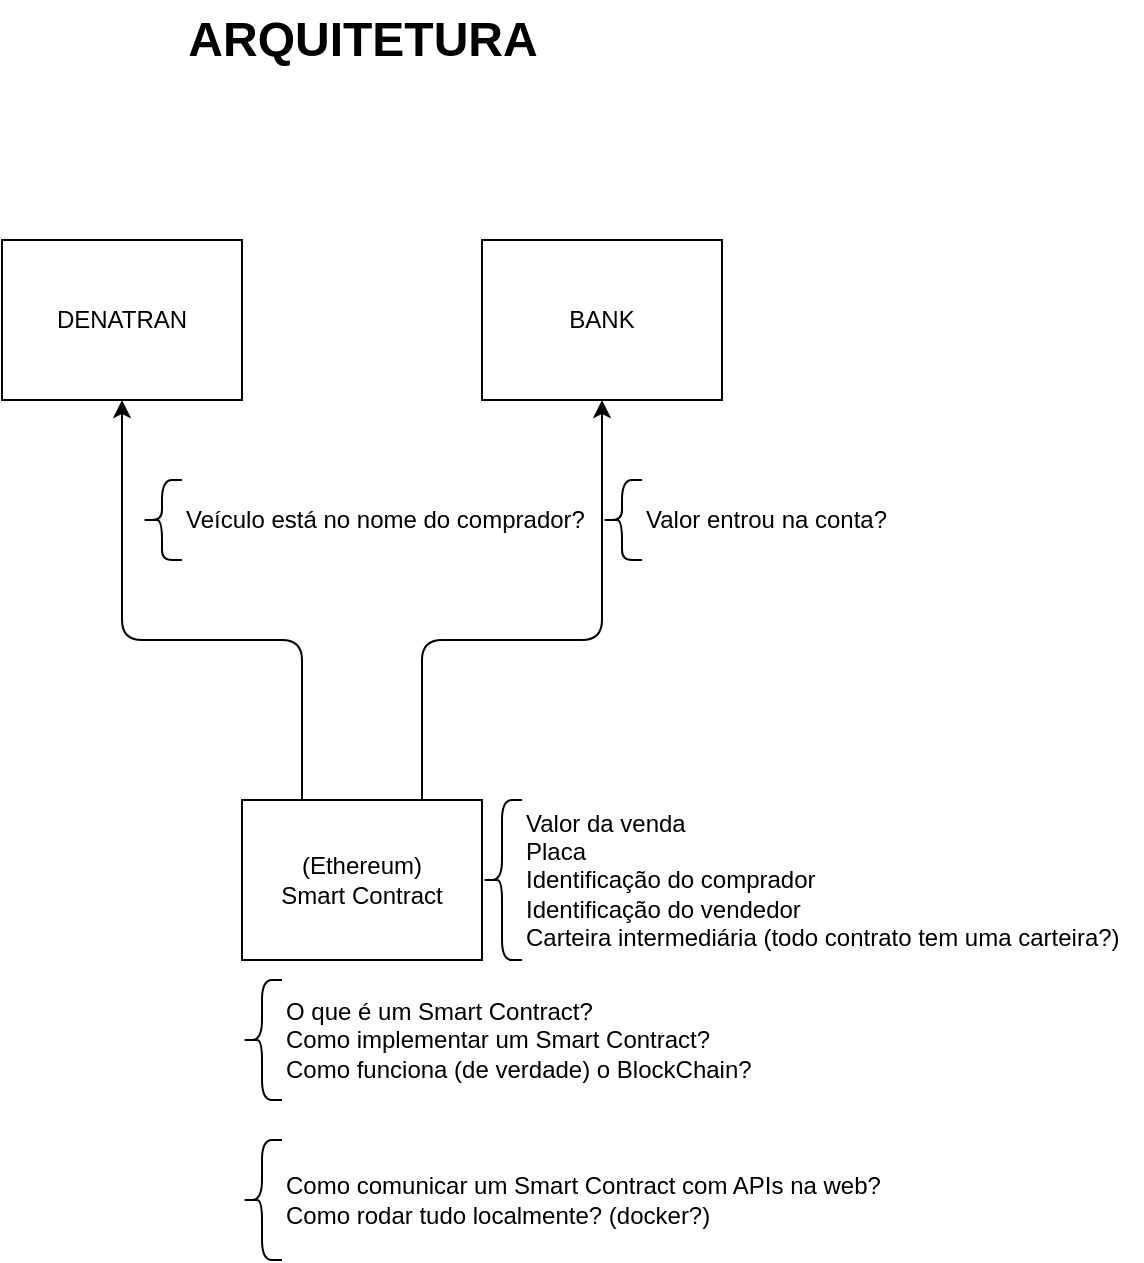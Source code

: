 <mxfile>
    <diagram id="G93KwJbUg20C8A9Ywj7L" name="Draft">
        <mxGraphModel dx="1181" dy="800" grid="1" gridSize="10" guides="1" tooltips="1" connect="1" arrows="1" fold="1" page="1" pageScale="1" pageWidth="827" pageHeight="1169" math="0" shadow="0">
            <root>
                <mxCell id="0"/>
                <mxCell id="1" parent="0"/>
                <mxCell id="2" value="(Ethereum)&lt;br&gt;Smart Contract" style="rounded=0;whiteSpace=wrap;html=1;" vertex="1" parent="1">
                    <mxGeometry x="320" y="440" width="120" height="80" as="geometry"/>
                </mxCell>
                <mxCell id="3" value="DENATRAN" style="rounded=0;whiteSpace=wrap;html=1;" vertex="1" parent="1">
                    <mxGeometry x="200" y="160" width="120" height="80" as="geometry"/>
                </mxCell>
                <mxCell id="4" value="BANK" style="rounded=0;whiteSpace=wrap;html=1;" vertex="1" parent="1">
                    <mxGeometry x="440" y="160" width="120" height="80" as="geometry"/>
                </mxCell>
                <mxCell id="7" value="" style="shape=curlyBracket;whiteSpace=wrap;html=1;rounded=1;" vertex="1" parent="1">
                    <mxGeometry x="320" y="530" width="20" height="60" as="geometry"/>
                </mxCell>
                <mxCell id="8" value="O que é um Smart Contract?&lt;br&gt;Como implementar um Smart Contract?&lt;br&gt;Como funciona (de verdade) o BlockChain?" style="text;html=1;align=left;verticalAlign=middle;resizable=0;points=[];autosize=1;strokeColor=none;fillColor=none;" vertex="1" parent="1">
                    <mxGeometry x="340" y="535" width="250" height="50" as="geometry"/>
                </mxCell>
                <mxCell id="9" value="" style="shape=curlyBracket;whiteSpace=wrap;html=1;rounded=1;" vertex="1" parent="1">
                    <mxGeometry x="320" y="610" width="20" height="60" as="geometry"/>
                </mxCell>
                <mxCell id="10" value="Como comunicar um Smart Contract com APIs na web?&lt;br&gt;Como rodar tudo localmente? (docker?)" style="text;html=1;align=left;verticalAlign=middle;resizable=0;points=[];autosize=1;strokeColor=none;fillColor=none;" vertex="1" parent="1">
                    <mxGeometry x="340" y="625" width="310" height="30" as="geometry"/>
                </mxCell>
                <mxCell id="13" value="" style="endArrow=classic;startArrow=none;html=1;entryX=0.5;entryY=1;entryDx=0;entryDy=0;exitX=0.25;exitY=0;exitDx=0;exitDy=0;startFill=0;" edge="1" parent="1" source="2" target="3">
                    <mxGeometry width="50" height="50" relative="1" as="geometry">
                        <mxPoint x="360" y="340" as="sourcePoint"/>
                        <mxPoint x="410" y="290" as="targetPoint"/>
                        <Array as="points">
                            <mxPoint x="350" y="360"/>
                            <mxPoint x="260" y="360"/>
                        </Array>
                    </mxGeometry>
                </mxCell>
                <mxCell id="17" value="" style="endArrow=classic;startArrow=none;html=1;entryX=0.5;entryY=1;entryDx=0;entryDy=0;exitX=0.75;exitY=0;exitDx=0;exitDy=0;startFill=0;" edge="1" parent="1" source="2" target="4">
                    <mxGeometry width="50" height="50" relative="1" as="geometry">
                        <mxPoint x="360" y="390" as="sourcePoint"/>
                        <mxPoint x="410" y="340" as="targetPoint"/>
                        <Array as="points">
                            <mxPoint x="410" y="360"/>
                            <mxPoint x="500" y="360"/>
                        </Array>
                    </mxGeometry>
                </mxCell>
                <mxCell id="18" value="" style="shape=curlyBracket;whiteSpace=wrap;html=1;rounded=1;" vertex="1" parent="1">
                    <mxGeometry x="500" y="280" width="20" height="40" as="geometry"/>
                </mxCell>
                <mxCell id="19" value="Valor entrou na conta?" style="text;html=1;align=left;verticalAlign=middle;resizable=0;points=[];autosize=1;strokeColor=none;fillColor=none;" vertex="1" parent="1">
                    <mxGeometry x="520" y="290" width="140" height="20" as="geometry"/>
                </mxCell>
                <mxCell id="20" value="" style="shape=curlyBracket;whiteSpace=wrap;html=1;rounded=1;" vertex="1" parent="1">
                    <mxGeometry x="270" y="280" width="20" height="40" as="geometry"/>
                </mxCell>
                <mxCell id="21" value="Veículo está no nome do comprador?" style="text;html=1;align=left;verticalAlign=middle;resizable=0;points=[];autosize=1;strokeColor=none;fillColor=none;" vertex="1" parent="1">
                    <mxGeometry x="290" y="290" width="210" height="20" as="geometry"/>
                </mxCell>
                <mxCell id="22" value="" style="shape=curlyBracket;whiteSpace=wrap;html=1;rounded=1;" vertex="1" parent="1">
                    <mxGeometry x="440" y="440" width="20" height="80" as="geometry"/>
                </mxCell>
                <mxCell id="24" value="&lt;div&gt;&lt;span&gt;Valor da venda&lt;/span&gt;&lt;/div&gt;&lt;div&gt;&lt;span&gt;Placa&lt;/span&gt;&lt;/div&gt;&lt;div&gt;&lt;span&gt;Identificação do comprador&lt;/span&gt;&lt;/div&gt;&lt;div&gt;&lt;span&gt;Identificação do vendedor&lt;/span&gt;&lt;/div&gt;&lt;div&gt;&lt;span&gt;Carteira intermediária (todo contrato tem uma carteira?)&lt;/span&gt;&lt;/div&gt;" style="text;html=1;align=left;verticalAlign=middle;resizable=0;points=[];autosize=1;strokeColor=none;fillColor=none;" vertex="1" parent="1">
                    <mxGeometry x="460" y="440" width="310" height="80" as="geometry"/>
                </mxCell>
                <mxCell id="r2UnAUZaFZB78COI0E9--24" value="ARQUITETURA" style="text;strokeColor=none;fillColor=none;html=1;fontSize=24;fontStyle=1;verticalAlign=middle;align=center;" vertex="1" parent="1">
                    <mxGeometry x="330" y="40" width="100" height="40" as="geometry"/>
                </mxCell>
            </root>
        </mxGraphModel>
    </diagram>
    <diagram id="IVPt4wAUyyiLJ2RPFlHK" name="Schedule">
        <mxGraphModel dx="1243" dy="699" grid="1" gridSize="10" guides="1" tooltips="1" connect="1" arrows="1" fold="1" page="1" pageScale="1" pageWidth="827" pageHeight="1169" math="0" shadow="0">
            <root>
                <mxCell id="sdK_GgQ5e2t9pM_EpbZv-0"/>
                <mxCell id="sdK_GgQ5e2t9pM_EpbZv-1" parent="sdK_GgQ5e2t9pM_EpbZv-0"/>
                <mxCell id="sdK_GgQ5e2t9pM_EpbZv-2" value="08/07/2022&lt;br&gt;Fim 1° Período" style="rounded=0;whiteSpace=wrap;html=1;" vertex="1" parent="sdK_GgQ5e2t9pM_EpbZv-1">
                    <mxGeometry x="144" y="100" width="120" height="60" as="geometry"/>
                </mxCell>
                <mxCell id="sdK_GgQ5e2t9pM_EpbZv-3" value="31/10/2022&lt;br&gt;TCC Apresentado" style="rounded=0;whiteSpace=wrap;html=1;" vertex="1" parent="sdK_GgQ5e2t9pM_EpbZv-1">
                    <mxGeometry x="504" y="100" width="120" height="60" as="geometry"/>
                </mxCell>
                <mxCell id="sdK_GgQ5e2t9pM_EpbZv-4" value="Junho" style="rounded=0;whiteSpace=wrap;html=1;" vertex="1" parent="sdK_GgQ5e2t9pM_EpbZv-1">
                    <mxGeometry x="24" y="40" width="120" height="60" as="geometry"/>
                </mxCell>
                <mxCell id="sdK_GgQ5e2t9pM_EpbZv-5" value="Agosto" style="rounded=0;whiteSpace=wrap;html=1;" vertex="1" parent="sdK_GgQ5e2t9pM_EpbZv-1">
                    <mxGeometry x="264" y="40" width="120" height="60" as="geometry"/>
                </mxCell>
                <mxCell id="sdK_GgQ5e2t9pM_EpbZv-6" value="Julho" style="rounded=0;whiteSpace=wrap;html=1;" vertex="1" parent="sdK_GgQ5e2t9pM_EpbZv-1">
                    <mxGeometry x="144" y="40" width="120" height="60" as="geometry"/>
                </mxCell>
                <mxCell id="sdK_GgQ5e2t9pM_EpbZv-8" value="Novembro" style="rounded=0;whiteSpace=wrap;html=1;" vertex="1" parent="sdK_GgQ5e2t9pM_EpbZv-1">
                    <mxGeometry x="624" y="40" width="120" height="60" as="geometry"/>
                </mxCell>
                <mxCell id="sdK_GgQ5e2t9pM_EpbZv-9" value="Outubro" style="rounded=0;whiteSpace=wrap;html=1;" vertex="1" parent="sdK_GgQ5e2t9pM_EpbZv-1">
                    <mxGeometry x="504" y="40" width="120" height="60" as="geometry"/>
                </mxCell>
                <mxCell id="sdK_GgQ5e2t9pM_EpbZv-10" value="Setembro" style="rounded=0;whiteSpace=wrap;html=1;" vertex="1" parent="sdK_GgQ5e2t9pM_EpbZv-1">
                    <mxGeometry x="384" y="40" width="120" height="60" as="geometry"/>
                </mxCell>
                <mxCell id="sdK_GgQ5e2t9pM_EpbZv-11" value="Título&lt;br&gt;Resumo&lt;br&gt;Introdução&lt;br&gt;Objetivos&lt;br&gt;Referencial Teórico&lt;br&gt;Metodologia&lt;br&gt;Cronograma" style="rounded=0;whiteSpace=wrap;html=1;align=center;" vertex="1" parent="sdK_GgQ5e2t9pM_EpbZv-1">
                    <mxGeometry x="24" y="240" width="240" height="120" as="geometry"/>
                </mxCell>
                <mxCell id="sdK_GgQ5e2t9pM_EpbZv-12" value="Desenvolvimento&lt;br&gt;Resultados&lt;br&gt;Conclusão" style="rounded=0;whiteSpace=wrap;html=1;align=center;" vertex="1" parent="sdK_GgQ5e2t9pM_EpbZv-1">
                    <mxGeometry x="264" y="240" width="360" height="120" as="geometry"/>
                </mxCell>
                <mxCell id="sdK_GgQ5e2t9pM_EpbZv-13" value="" style="shape=curlyBracket;whiteSpace=wrap;html=1;rounded=1;size=0.5;rotation=90;" vertex="1" parent="sdK_GgQ5e2t9pM_EpbZv-1">
                    <mxGeometry x="374" y="-130" width="20" height="720" as="geometry"/>
                </mxCell>
                <mxCell id="sdK_GgQ5e2t9pM_EpbZv-15" value="Texto" style="text;html=1;align=center;verticalAlign=middle;resizable=0;points=[];autosize=1;strokeColor=none;fillColor=none;" vertex="1" parent="sdK_GgQ5e2t9pM_EpbZv-1">
                    <mxGeometry x="364" y="200" width="40" height="20" as="geometry"/>
                </mxCell>
                <mxCell id="sdK_GgQ5e2t9pM_EpbZv-18" value="" style="shape=curlyBracket;whiteSpace=wrap;html=1;rounded=1;size=0.5;rotation=90;" vertex="1" parent="sdK_GgQ5e2t9pM_EpbZv-1">
                    <mxGeometry x="254" y="190" width="20" height="480" as="geometry"/>
                </mxCell>
                <mxCell id="sdK_GgQ5e2t9pM_EpbZv-19" value="Desenvolvimento" style="text;html=1;align=center;verticalAlign=middle;resizable=0;points=[];autosize=1;strokeColor=none;fillColor=none;" vertex="1" parent="sdK_GgQ5e2t9pM_EpbZv-1">
                    <mxGeometry x="209" y="400" width="110" height="20" as="geometry"/>
                </mxCell>
                <mxCell id="sdK_GgQ5e2t9pM_EpbZv-20" value="Dez." style="rounded=0;whiteSpace=wrap;html=1;" vertex="1" parent="sdK_GgQ5e2t9pM_EpbZv-1">
                    <mxGeometry x="744" y="40" width="60" height="60" as="geometry"/>
                </mxCell>
                <mxCell id="sdK_GgQ5e2t9pM_EpbZv-21" value="Correções e entrega" style="rounded=0;whiteSpace=wrap;html=1;" vertex="1" parent="sdK_GgQ5e2t9pM_EpbZv-1">
                    <mxGeometry x="624" y="240" width="120" height="120" as="geometry"/>
                </mxCell>
                <mxCell id="sdK_GgQ5e2t9pM_EpbZv-22" value="ADEUS" style="rounded=0;whiteSpace=wrap;html=1;" vertex="1" parent="sdK_GgQ5e2t9pM_EpbZv-1">
                    <mxGeometry x="744" y="100" width="60" height="500" as="geometry"/>
                </mxCell>
                <mxCell id="sdK_GgQ5e2t9pM_EpbZv-23" value="CRONOGRAMA" style="text;strokeColor=none;fillColor=none;html=1;fontSize=24;fontStyle=1;verticalAlign=middle;align=center;" vertex="1" parent="sdK_GgQ5e2t9pM_EpbZv-1">
                    <mxGeometry x="10" width="810" height="40" as="geometry"/>
                </mxCell>
                <mxCell id="gQL0RmGAYjA5vWmPhNiC-1" value="S. Contract&lt;br&gt;Hello World" style="rounded=0;whiteSpace=wrap;html=1;fontFamily=Helvetica;" vertex="1" parent="sdK_GgQ5e2t9pM_EpbZv-1">
                    <mxGeometry x="24" y="440" width="80" height="60" as="geometry"/>
                </mxCell>
                <mxCell id="gQL0RmGAYjA5vWmPhNiC-2" value="S. Contract&lt;br&gt;c/ ChainLink" style="rounded=0;whiteSpace=wrap;html=1;fontFamily=Helvetica;" vertex="1" parent="sdK_GgQ5e2t9pM_EpbZv-1">
                    <mxGeometry x="104" y="440" width="80" height="60" as="geometry"/>
                </mxCell>
                <mxCell id="gQL0RmGAYjA5vWmPhNiC-3" value="GSC" style="rounded=0;whiteSpace=wrap;html=1;fontFamily=Helvetica;" vertex="1" parent="sdK_GgQ5e2t9pM_EpbZv-1">
                    <mxGeometry x="184" y="440" width="80" height="60" as="geometry"/>
                </mxCell>
                <mxCell id="gQL0RmGAYjA5vWmPhNiC-4" value="FAKE API DENATRAN&lt;br&gt;MOCK" style="rounded=0;whiteSpace=wrap;html=1;fontFamily=Helvetica;" vertex="1" parent="sdK_GgQ5e2t9pM_EpbZv-1">
                    <mxGeometry x="104" y="500" width="80" height="60" as="geometry"/>
                </mxCell>
                <mxCell id="gQL0RmGAYjA5vWmPhNiC-5" value="API GSC" style="rounded=0;whiteSpace=wrap;html=1;fontFamily=Helvetica;" vertex="1" parent="sdK_GgQ5e2t9pM_EpbZv-1">
                    <mxGeometry x="264" y="440" width="80" height="60" as="geometry"/>
                </mxCell>
                <mxCell id="gQL0RmGAYjA5vWmPhNiC-6" value="BD GSC" style="rounded=0;whiteSpace=wrap;html=1;fontFamily=Helvetica;" vertex="1" parent="sdK_GgQ5e2t9pM_EpbZv-1">
                    <mxGeometry x="264" y="500" width="80" height="60" as="geometry"/>
                </mxCell>
                <mxCell id="gQL0RmGAYjA5vWmPhNiC-8" value="FAKE API DENATRAN" style="rounded=0;whiteSpace=wrap;html=1;fontFamily=Helvetica;" vertex="1" parent="sdK_GgQ5e2t9pM_EpbZv-1">
                    <mxGeometry x="344" y="440" width="80" height="60" as="geometry"/>
                </mxCell>
                <mxCell id="gQL0RmGAYjA5vWmPhNiC-9" value="BD FAKE API DENATRAN" style="rounded=0;whiteSpace=wrap;html=1;fontFamily=Helvetica;" vertex="1" parent="sdK_GgQ5e2t9pM_EpbZv-1">
                    <mxGeometry x="344" y="500" width="80" height="60" as="geometry"/>
                </mxCell>
                <mxCell id="gQL0RmGAYjA5vWmPhNiC-10" value="Web App GSC" style="rounded=0;whiteSpace=wrap;html=1;fontFamily=Helvetica;" vertex="1" parent="sdK_GgQ5e2t9pM_EpbZv-1">
                    <mxGeometry x="424" y="440" width="80" height="60" as="geometry"/>
                </mxCell>
            </root>
        </mxGraphModel>
    </diagram>
    <diagram id="pdYdb7uIE1PNASePe-Tf" name="Architecture">
        <mxGraphModel dx="1181" dy="664" grid="1" gridSize="10" guides="1" tooltips="1" connect="1" arrows="1" fold="1" page="1" pageScale="1" pageWidth="827" pageHeight="1169" math="0" shadow="0">
            <root>
                <mxCell id="kSwMM-WhgLOKoG15LnSx-0"/>
                <mxCell id="kSwMM-WhgLOKoG15LnSx-1" parent="kSwMM-WhgLOKoG15LnSx-0"/>
                <mxCell id="kSwMM-WhgLOKoG15LnSx-8" value="ETH Local Network" style="rounded=0;whiteSpace=wrap;html=1;" vertex="1" parent="kSwMM-WhgLOKoG15LnSx-1">
                    <mxGeometry x="160" y="400" width="120" height="60" as="geometry"/>
                </mxCell>
                <mxCell id="7U68anKTgkwLWAo8QUlw-4" style="edgeStyle=none;html=1;exitX=0.75;exitY=1;exitDx=0;exitDy=0;entryX=0;entryY=0.5;entryDx=0;entryDy=0;fontFamily=Helvetica;startArrow=none;startFill=0;" edge="1" parent="kSwMM-WhgLOKoG15LnSx-1" source="kSwMM-WhgLOKoG15LnSx-9" target="7U68anKTgkwLWAo8QUlw-3">
                    <mxGeometry relative="1" as="geometry">
                        <Array as="points">
                            <mxPoint x="429" y="430"/>
                        </Array>
                    </mxGeometry>
                </mxCell>
                <mxCell id="kSwMM-WhgLOKoG15LnSx-9" value="API" style="rounded=0;whiteSpace=wrap;html=1;" vertex="1" parent="kSwMM-WhgLOKoG15LnSx-1">
                    <mxGeometry x="339" y="260" width="120" height="60" as="geometry"/>
                </mxCell>
                <mxCell id="kSwMM-WhgLOKoG15LnSx-10" value="SCG Web App" style="rounded=0;whiteSpace=wrap;html=1;" vertex="1" parent="kSwMM-WhgLOKoG15LnSx-1">
                    <mxGeometry x="99" y="140" width="120" height="60" as="geometry"/>
                </mxCell>
                <mxCell id="7U68anKTgkwLWAo8QUlw-9" style="edgeStyle=none;html=1;exitX=0.25;exitY=0;exitDx=0;exitDy=0;entryX=0.1;entryY=0.5;entryDx=0;entryDy=0;entryPerimeter=0;fontFamily=Helvetica;startArrow=none;startFill=0;endArrow=none;endFill=0;" edge="1" parent="kSwMM-WhgLOKoG15LnSx-1" source="kSwMM-WhgLOKoG15LnSx-11" target="7U68anKTgkwLWAo8QUlw-7">
                    <mxGeometry relative="1" as="geometry">
                        <Array as="points">
                            <mxPoint x="590" y="540"/>
                        </Array>
                    </mxGeometry>
                </mxCell>
                <mxCell id="kSwMM-WhgLOKoG15LnSx-11" value="DENATRAN FAKE API" style="rounded=0;whiteSpace=wrap;html=1;" vertex="1" parent="kSwMM-WhgLOKoG15LnSx-1">
                    <mxGeometry x="560" y="580" width="120" height="60" as="geometry"/>
                </mxCell>
                <mxCell id="7U68anKTgkwLWAo8QUlw-13" style="edgeStyle=none;html=1;exitX=0.5;exitY=1;exitDx=0;exitDy=0;entryX=0.5;entryY=0;entryDx=0;entryDy=0;fontFamily=Helvetica;startArrow=none;startFill=0;endArrow=classic;endFill=1;" edge="1" parent="kSwMM-WhgLOKoG15LnSx-1" source="kSwMM-WhgLOKoG15LnSx-14" target="7U68anKTgkwLWAo8QUlw-11">
                    <mxGeometry relative="1" as="geometry"/>
                </mxCell>
                <mxCell id="7U68anKTgkwLWAo8QUlw-14" style="edgeStyle=none;html=1;exitX=0.75;exitY=1;exitDx=0;exitDy=0;entryX=0.5;entryY=0;entryDx=0;entryDy=0;fontFamily=Helvetica;startArrow=none;startFill=0;endArrow=classic;endFill=1;" edge="1" parent="kSwMM-WhgLOKoG15LnSx-1" source="kSwMM-WhgLOKoG15LnSx-14" target="7U68anKTgkwLWAo8QUlw-12">
                    <mxGeometry relative="1" as="geometry">
                        <Array as="points">
                            <mxPoint x="309" y="670"/>
                            <mxPoint x="379" y="670"/>
                        </Array>
                    </mxGeometry>
                </mxCell>
                <mxCell id="7U68anKTgkwLWAo8QUlw-23" style="edgeStyle=none;html=1;exitX=1;exitY=0.5;exitDx=0;exitDy=0;entryX=0;entryY=0.5;entryDx=0;entryDy=0;fontFamily=Helvetica;startArrow=none;startFill=0;endArrow=classic;endFill=1;" edge="1" parent="kSwMM-WhgLOKoG15LnSx-1" source="kSwMM-WhgLOKoG15LnSx-14" target="7U68anKTgkwLWAo8QUlw-22">
                    <mxGeometry relative="1" as="geometry"/>
                </mxCell>
                <mxCell id="kSwMM-WhgLOKoG15LnSx-14" value="Smart Contract" style="rounded=0;whiteSpace=wrap;html=1;" vertex="1" parent="kSwMM-WhgLOKoG15LnSx-1">
                    <mxGeometry x="219" y="580" width="120" height="60" as="geometry"/>
                </mxCell>
                <mxCell id="kSwMM-WhgLOKoG15LnSx-15" value="Smart Contract Wallet" style="rounded=0;whiteSpace=wrap;html=1;" vertex="1" parent="kSwMM-WhgLOKoG15LnSx-1">
                    <mxGeometry x="139" y="700" width="80" height="60" as="geometry"/>
                </mxCell>
                <mxCell id="kSwMM-WhgLOKoG15LnSx-16" value="" style="endArrow=classic;html=1;exitX=1;exitY=0.5;exitDx=0;exitDy=0;entryX=0;entryY=0.5;entryDx=0;entryDy=0;entryPerimeter=0;" edge="1" parent="kSwMM-WhgLOKoG15LnSx-1" source="kSwMM-WhgLOKoG15LnSx-9" target="7U68anKTgkwLWAo8QUlw-21">
                    <mxGeometry width="50" height="50" relative="1" as="geometry">
                        <mxPoint x="539" y="400" as="sourcePoint"/>
                        <mxPoint x="659" y="290.0" as="targetPoint"/>
                    </mxGeometry>
                </mxCell>
                <mxCell id="kSwMM-WhgLOKoG15LnSx-17" value="" style="endArrow=classic;html=1;exitX=0.5;exitY=1;exitDx=0;exitDy=0;entryX=0;entryY=0.5;entryDx=0;entryDy=0;" edge="1" parent="kSwMM-WhgLOKoG15LnSx-1" source="kSwMM-WhgLOKoG15LnSx-10" target="kSwMM-WhgLOKoG15LnSx-9">
                    <mxGeometry width="50" height="50" relative="1" as="geometry">
                        <mxPoint x="389" y="390" as="sourcePoint"/>
                        <mxPoint x="439" y="340" as="targetPoint"/>
                        <Array as="points">
                            <mxPoint x="159" y="290"/>
                        </Array>
                    </mxGeometry>
                </mxCell>
                <mxCell id="kSwMM-WhgLOKoG15LnSx-18" value="" style="endArrow=classic;html=1;exitX=0.25;exitY=1;exitDx=0;exitDy=0;entryX=1;entryY=0.5;entryDx=0;entryDy=0;" edge="1" parent="kSwMM-WhgLOKoG15LnSx-1" source="kSwMM-WhgLOKoG15LnSx-9" target="kSwMM-WhgLOKoG15LnSx-8">
                    <mxGeometry width="50" height="50" relative="1" as="geometry">
                        <mxPoint x="469" y="250" as="sourcePoint"/>
                        <mxPoint x="519" y="200" as="targetPoint"/>
                        <Array as="points">
                            <mxPoint x="369" y="430"/>
                        </Array>
                    </mxGeometry>
                </mxCell>
                <mxCell id="kSwMM-WhgLOKoG15LnSx-19" value="publish&lt;br&gt;contract&lt;br&gt;on network" style="text;html=1;align=center;verticalAlign=middle;resizable=0;points=[];autosize=1;strokeColor=none;fillColor=none;" vertex="1" parent="kSwMM-WhgLOKoG15LnSx-1">
                    <mxGeometry x="300" y="340" width="70" height="50" as="geometry"/>
                </mxCell>
                <mxCell id="kSwMM-WhgLOKoG15LnSx-20" value="" style="shape=curlyBracket;whiteSpace=wrap;html=1;rounded=1;" vertex="1" parent="kSwMM-WhgLOKoG15LnSx-1">
                    <mxGeometry x="384" y="120" width="20" height="120" as="geometry"/>
                </mxCell>
                <mxCell id="kSwMM-WhgLOKoG15LnSx-22" value="&lt;font face=&quot;Courier New&quot;&gt;GET&amp;nbsp; /contracts&lt;br&gt;GET&amp;nbsp; /contract&lt;br&gt;POST /contract&lt;br&gt;POST /contract/publish {contract_id }&lt;br&gt;&lt;/font&gt;&lt;span style=&quot;font-family: &amp;#34;courier new&amp;#34;&quot;&gt;POST /login&lt;/span&gt;&lt;font face=&quot;Courier New&quot;&gt;&lt;br&gt;POST /user&lt;br&gt;GET&amp;nbsp; /user&lt;/font&gt;&lt;font face=&quot;Courier New&quot;&gt;&lt;br&gt;&lt;/font&gt;" style="text;html=1;strokeColor=none;fillColor=none;align=left;verticalAlign=middle;whiteSpace=wrap;rounded=0;" vertex="1" parent="kSwMM-WhgLOKoG15LnSx-1">
                    <mxGeometry x="404" y="120" width="405" height="120" as="geometry"/>
                </mxCell>
                <mxCell id="kSwMM-WhgLOKoG15LnSx-24" value="" style="endArrow=none;html=1;exitX=0.25;exitY=0;exitDx=0;exitDy=0;entryX=0.1;entryY=0.5;entryDx=0;entryDy=0;entryPerimeter=0;" edge="1" parent="kSwMM-WhgLOKoG15LnSx-1" source="kSwMM-WhgLOKoG15LnSx-9" target="kSwMM-WhgLOKoG15LnSx-20">
                    <mxGeometry width="50" height="50" relative="1" as="geometry">
                        <mxPoint x="259" y="205" as="sourcePoint"/>
                        <mxPoint x="309" y="155" as="targetPoint"/>
                        <Array as="points">
                            <mxPoint x="369" y="180"/>
                        </Array>
                    </mxGeometry>
                </mxCell>
                <mxCell id="7U68anKTgkwLWAo8QUlw-0" value="" style="shape=curlyBracket;whiteSpace=wrap;html=1;rounded=1;" vertex="1" parent="kSwMM-WhgLOKoG15LnSx-1">
                    <mxGeometry x="729" y="260" width="20" height="60" as="geometry"/>
                </mxCell>
                <mxCell id="7U68anKTgkwLWAo8QUlw-1" value="- users&lt;br&gt;- contracts" style="text;html=1;strokeColor=none;fillColor=none;align=left;verticalAlign=middle;whiteSpace=wrap;rounded=0;" vertex="1" parent="kSwMM-WhgLOKoG15LnSx-1">
                    <mxGeometry x="749" y="260" width="60" height="60" as="geometry"/>
                </mxCell>
                <mxCell id="7U68anKTgkwLWAo8QUlw-3" value="Smart Contract&lt;br&gt;Generator Module" style="rounded=0;whiteSpace=wrap;html=1;fontFamily=Helvetica;" vertex="1" parent="kSwMM-WhgLOKoG15LnSx-1">
                    <mxGeometry x="520" y="400" width="120" height="60" as="geometry"/>
                </mxCell>
                <mxCell id="7U68anKTgkwLWAo8QUlw-5" value="generate a&lt;br&gt;contract" style="text;html=1;align=center;verticalAlign=middle;resizable=0;points=[];autosize=1;strokeColor=none;fillColor=none;" vertex="1" parent="kSwMM-WhgLOKoG15LnSx-1">
                    <mxGeometry x="430" y="350" width="70" height="30" as="geometry"/>
                </mxCell>
                <mxCell id="7U68anKTgkwLWAo8QUlw-7" value="" style="shape=curlyBracket;whiteSpace=wrap;html=1;rounded=1;fontFamily=Helvetica;" vertex="1" parent="kSwMM-WhgLOKoG15LnSx-1">
                    <mxGeometry x="605" y="520" width="20" height="40" as="geometry"/>
                </mxCell>
                <mxCell id="7U68anKTgkwLWAo8QUlw-8" value="GET /vehicle/:plate" style="text;html=1;strokeColor=none;fillColor=none;align=left;verticalAlign=middle;whiteSpace=wrap;rounded=0;fontFamily=Helvetica;" vertex="1" parent="kSwMM-WhgLOKoG15LnSx-1">
                    <mxGeometry x="625" y="520" width="150" height="40" as="geometry"/>
                </mxCell>
                <mxCell id="7U68anKTgkwLWAo8QUlw-10" value="" style="endArrow=classic;html=1;fontFamily=Helvetica;exitX=0.25;exitY=1;exitDx=0;exitDy=0;entryX=0.5;entryY=0;entryDx=0;entryDy=0;" edge="1" parent="kSwMM-WhgLOKoG15LnSx-1" source="kSwMM-WhgLOKoG15LnSx-14" target="kSwMM-WhgLOKoG15LnSx-15">
                    <mxGeometry width="50" height="50" relative="1" as="geometry">
                        <mxPoint x="359" y="630" as="sourcePoint"/>
                        <mxPoint x="409" y="580" as="targetPoint"/>
                        <Array as="points">
                            <mxPoint x="249" y="670"/>
                            <mxPoint x="179" y="670"/>
                        </Array>
                    </mxGeometry>
                </mxCell>
                <mxCell id="7U68anKTgkwLWAo8QUlw-11" value="Refund&lt;br&gt;Wallet" style="rounded=0;whiteSpace=wrap;html=1;" vertex="1" parent="kSwMM-WhgLOKoG15LnSx-1">
                    <mxGeometry x="239" y="700" width="80" height="60" as="geometry"/>
                </mxCell>
                <mxCell id="7U68anKTgkwLWAo8QUlw-12" value="Destiny&lt;br&gt;Wallet" style="rounded=0;whiteSpace=wrap;html=1;" vertex="1" parent="kSwMM-WhgLOKoG15LnSx-1">
                    <mxGeometry x="339" y="700" width="80" height="60" as="geometry"/>
                </mxCell>
                <mxCell id="7U68anKTgkwLWAo8QUlw-16" value="generate contracts" style="text;html=1;strokeColor=none;fillColor=none;align=center;verticalAlign=middle;whiteSpace=wrap;rounded=0;fontFamily=Helvetica;" vertex="1" parent="kSwMM-WhgLOKoG15LnSx-1">
                    <mxGeometry x="520" y="460" width="120" height="20" as="geometry"/>
                </mxCell>
                <mxCell id="7U68anKTgkwLWAo8QUlw-17" value="run contracts" style="text;html=1;strokeColor=none;fillColor=none;align=center;verticalAlign=middle;whiteSpace=wrap;rounded=0;fontFamily=Helvetica;" vertex="1" parent="kSwMM-WhgLOKoG15LnSx-1">
                    <mxGeometry x="160" y="460" width="120" height="20" as="geometry"/>
                </mxCell>
                <mxCell id="7U68anKTgkwLWAo8QUlw-20" style="edgeStyle=none;html=1;exitX=0.9;exitY=0.5;exitDx=0;exitDy=0;exitPerimeter=0;entryX=0;entryY=0.5;entryDx=0;entryDy=0;fontFamily=Helvetica;startArrow=none;startFill=0;endArrow=classic;endFill=1;" edge="1" parent="kSwMM-WhgLOKoG15LnSx-1" source="7U68anKTgkwLWAo8QUlw-18" target="kSwMM-WhgLOKoG15LnSx-10">
                    <mxGeometry relative="1" as="geometry"/>
                </mxCell>
                <mxCell id="7U68anKTgkwLWAo8QUlw-18" value="" style="shape=actor;whiteSpace=wrap;html=1;fontFamily=Helvetica;" vertex="1" parent="kSwMM-WhgLOKoG15LnSx-1">
                    <mxGeometry x="19" y="145" width="40" height="50" as="geometry"/>
                </mxCell>
                <mxCell id="7U68anKTgkwLWAo8QUlw-21" value="DB" style="shape=cylinder3;whiteSpace=wrap;html=1;boundedLbl=1;backgroundOutline=1;size=15;fontFamily=Helvetica;" vertex="1" parent="kSwMM-WhgLOKoG15LnSx-1">
                    <mxGeometry x="660" y="250" width="60" height="80" as="geometry"/>
                </mxCell>
                <mxCell id="7U68anKTgkwLWAo8QUlw-24" style="edgeStyle=none;html=1;exitX=1;exitY=0.5;exitDx=0;exitDy=0;entryX=0;entryY=0.5;entryDx=0;entryDy=0;fontFamily=Helvetica;startArrow=none;startFill=0;endArrow=classic;endFill=1;" edge="1" parent="kSwMM-WhgLOKoG15LnSx-1" source="7U68anKTgkwLWAo8QUlw-22" target="kSwMM-WhgLOKoG15LnSx-11">
                    <mxGeometry relative="1" as="geometry"/>
                </mxCell>
                <mxCell id="7U68anKTgkwLWAo8QUlw-26" style="edgeStyle=none;html=1;exitX=0.5;exitY=1;exitDx=0;exitDy=0;entryX=0.5;entryY=0;entryDx=0;entryDy=0;fontFamily=Helvetica;startArrow=none;startFill=0;endArrow=classic;endFill=1;" edge="1" parent="kSwMM-WhgLOKoG15LnSx-1" source="7U68anKTgkwLWAo8QUlw-22" target="7U68anKTgkwLWAo8QUlw-25">
                    <mxGeometry relative="1" as="geometry">
                        <Array as="points"/>
                    </mxGeometry>
                </mxCell>
                <mxCell id="7U68anKTgkwLWAo8QUlw-22" value="" style="ellipse;whiteSpace=wrap;html=1;aspect=fixed;fontFamily=Helvetica;" vertex="1" parent="kSwMM-WhgLOKoG15LnSx-1">
                    <mxGeometry x="440" y="590" width="40" height="40" as="geometry"/>
                </mxCell>
                <mxCell id="7U68anKTgkwLWAo8QUlw-25" value="https://chain.link" style="text;html=1;strokeColor=none;fillColor=none;align=center;verticalAlign=middle;whiteSpace=wrap;rounded=0;fontFamily=Helvetica;" vertex="1" parent="kSwMM-WhgLOKoG15LnSx-1">
                    <mxGeometry x="410" y="650" width="100" height="30" as="geometry"/>
                </mxCell>
            </root>
        </mxGraphModel>
    </diagram>
</mxfile>